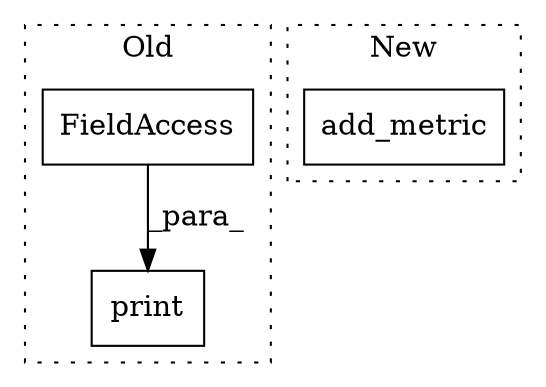 digraph G {
subgraph cluster0 {
1 [label="print" a="32" s="6899,6926" l="6,1" shape="box"];
3 [label="FieldAccess" a="22" s="6905" l="21" shape="box"];
label = "Old";
style="dotted";
}
subgraph cluster1 {
2 [label="add_metric" a="32" s="6461,6490" l="11,1" shape="box"];
label = "New";
style="dotted";
}
3 -> 1 [label="_para_"];
}